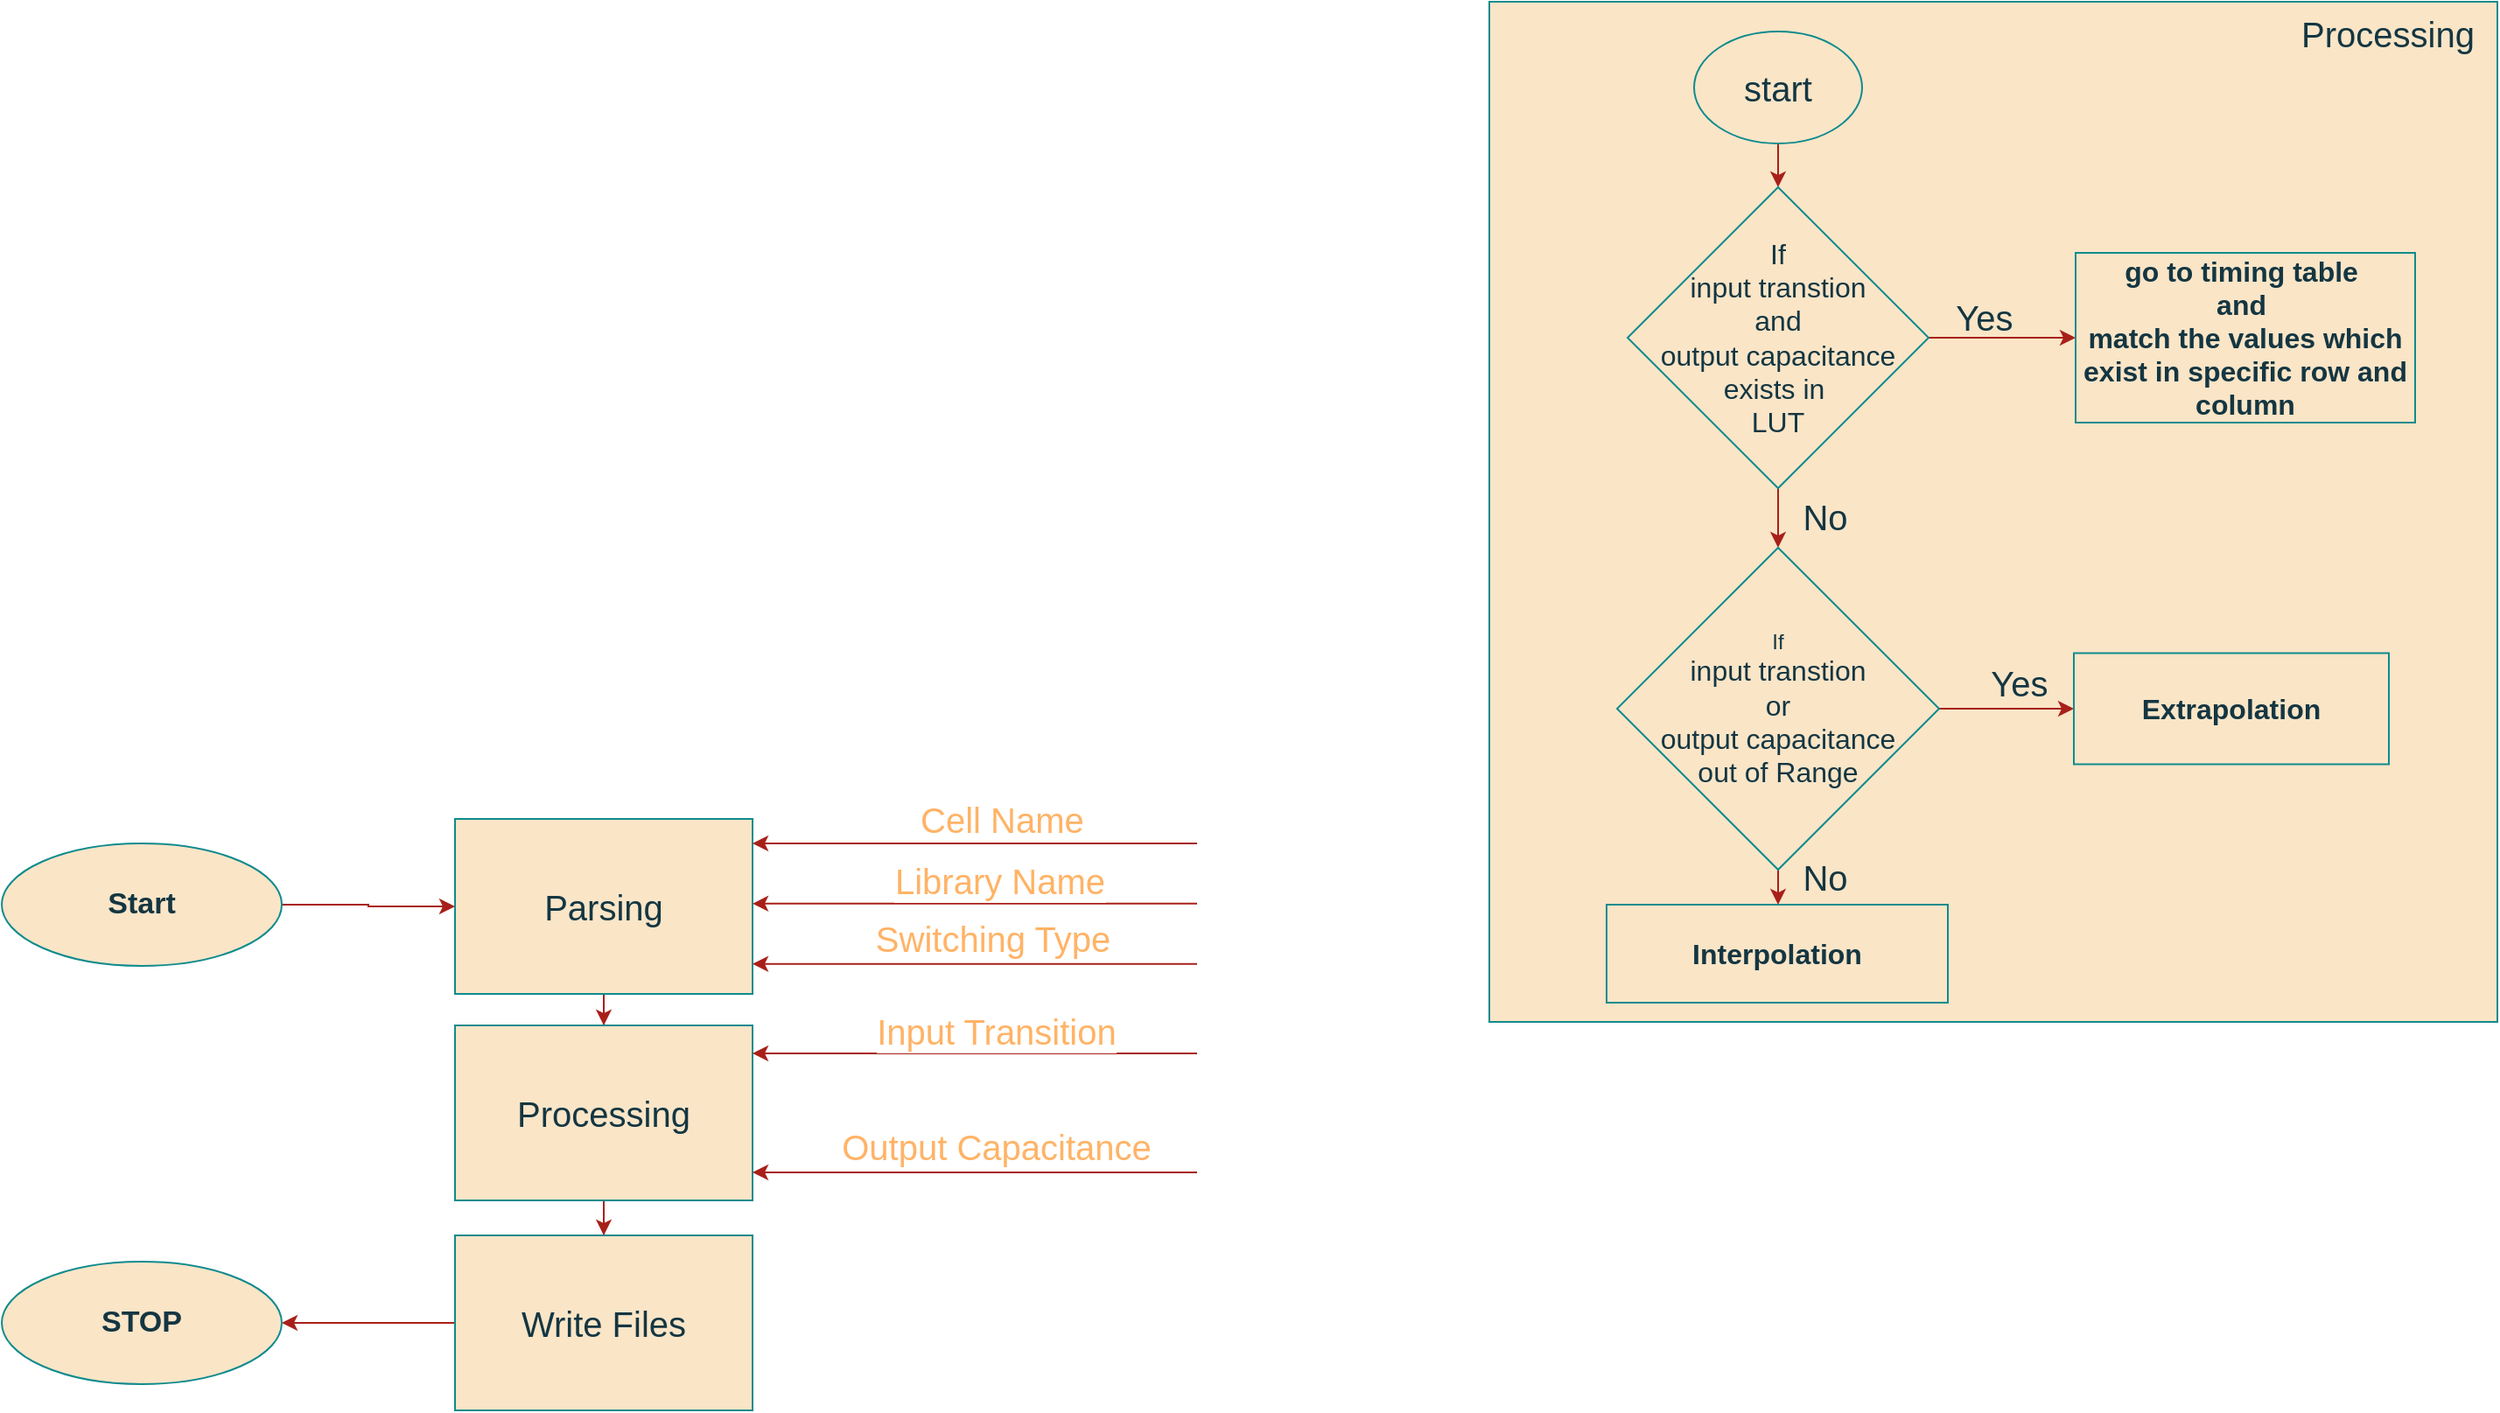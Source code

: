 <mxfile version="23.0.2" type="device">
  <diagram name="Page-1" id="ohK9q0nOrOuLNIZQizud">
    <mxGraphModel dx="1235" dy="1131" grid="0" gridSize="10" guides="1" tooltips="1" connect="1" arrows="1" fold="1" page="0" pageScale="1" pageWidth="850" pageHeight="1100" math="0" shadow="0">
      <root>
        <mxCell id="0" />
        <mxCell id="1" parent="0" />
        <mxCell id="BRuhdG0xrZjON0aZppQ_-4" value="" style="edgeStyle=orthogonalEdgeStyle;rounded=0;orthogonalLoop=1;jettySize=auto;html=1;labelBackgroundColor=none;fontColor=default;strokeColor=#A8201A;" edge="1" parent="1" source="BRuhdG0xrZjON0aZppQ_-2" target="BRuhdG0xrZjON0aZppQ_-3">
          <mxGeometry relative="1" as="geometry" />
        </mxCell>
        <mxCell id="BRuhdG0xrZjON0aZppQ_-2" value="&lt;b&gt;&lt;font style=&quot;font-size: 17px;&quot;&gt;Start&lt;/font&gt;&lt;/b&gt;" style="ellipse;whiteSpace=wrap;html=1;labelBackgroundColor=none;fillColor=#FAE5C7;strokeColor=#0F8B8D;fontColor=#143642;" vertex="1" parent="1">
          <mxGeometry x="86" y="236" width="160" height="70" as="geometry" />
        </mxCell>
        <mxCell id="BRuhdG0xrZjON0aZppQ_-8" value="" style="edgeStyle=orthogonalEdgeStyle;rounded=0;orthogonalLoop=1;jettySize=auto;html=1;labelBackgroundColor=none;fontColor=default;strokeColor=#A8201A;" edge="1" parent="1" source="BRuhdG0xrZjON0aZppQ_-3" target="BRuhdG0xrZjON0aZppQ_-5">
          <mxGeometry relative="1" as="geometry" />
        </mxCell>
        <mxCell id="BRuhdG0xrZjON0aZppQ_-3" value="&lt;font style=&quot;font-size: 20px;&quot;&gt;Parsing&lt;/font&gt;" style="rounded=0;whiteSpace=wrap;html=1;labelBackgroundColor=none;fillColor=#FAE5C7;strokeColor=#0F8B8D;fontColor=#143642;" vertex="1" parent="1">
          <mxGeometry x="345" y="222" width="170" height="100" as="geometry" />
        </mxCell>
        <mxCell id="BRuhdG0xrZjON0aZppQ_-9" style="edgeStyle=orthogonalEdgeStyle;rounded=0;orthogonalLoop=1;jettySize=auto;html=1;exitX=0.5;exitY=1;exitDx=0;exitDy=0;labelBackgroundColor=none;fontColor=default;strokeColor=#A8201A;" edge="1" parent="1" source="BRuhdG0xrZjON0aZppQ_-5" target="BRuhdG0xrZjON0aZppQ_-6">
          <mxGeometry relative="1" as="geometry" />
        </mxCell>
        <mxCell id="BRuhdG0xrZjON0aZppQ_-5" value="&lt;font style=&quot;font-size: 20px;&quot;&gt;Processing&lt;/font&gt;" style="rounded=0;whiteSpace=wrap;html=1;labelBackgroundColor=none;fillColor=#FAE5C7;strokeColor=#0F8B8D;fontColor=#143642;" vertex="1" parent="1">
          <mxGeometry x="345" y="340" width="170" height="100" as="geometry" />
        </mxCell>
        <mxCell id="BRuhdG0xrZjON0aZppQ_-10" value="" style="edgeStyle=orthogonalEdgeStyle;rounded=0;orthogonalLoop=1;jettySize=auto;html=1;labelBackgroundColor=none;fontColor=default;strokeColor=#A8201A;" edge="1" parent="1" source="BRuhdG0xrZjON0aZppQ_-6" target="BRuhdG0xrZjON0aZppQ_-7">
          <mxGeometry relative="1" as="geometry" />
        </mxCell>
        <mxCell id="BRuhdG0xrZjON0aZppQ_-6" value="&lt;font style=&quot;font-size: 20px;&quot;&gt;Write Files&lt;/font&gt;" style="rounded=0;whiteSpace=wrap;html=1;labelBackgroundColor=none;fillColor=#FAE5C7;strokeColor=#0F8B8D;fontColor=#143642;" vertex="1" parent="1">
          <mxGeometry x="345" y="460" width="170" height="100" as="geometry" />
        </mxCell>
        <mxCell id="BRuhdG0xrZjON0aZppQ_-7" value="&lt;b&gt;&lt;font style=&quot;font-size: 17px;&quot;&gt;STOP&lt;/font&gt;&lt;/b&gt;" style="ellipse;whiteSpace=wrap;html=1;labelBackgroundColor=none;fillColor=#FAE5C7;strokeColor=#0F8B8D;fontColor=#143642;" vertex="1" parent="1">
          <mxGeometry x="86" y="475" width="160" height="70" as="geometry" />
        </mxCell>
        <mxCell id="BRuhdG0xrZjON0aZppQ_-11" value="" style="endArrow=classic;html=1;rounded=0;strokeColor=#A8201A;fontColor=#143642;fillColor=#FAE5C7;entryX=1;entryY=0.5;entryDx=0;entryDy=0;" edge="1" parent="1">
          <mxGeometry width="50" height="50" relative="1" as="geometry">
            <mxPoint x="769" y="270.41" as="sourcePoint" />
            <mxPoint x="515" y="270.41" as="targetPoint" />
          </mxGeometry>
        </mxCell>
        <mxCell id="BRuhdG0xrZjON0aZppQ_-12" value="" style="endArrow=classic;html=1;rounded=0;strokeColor=#A8201A;fontColor=#143642;fillColor=#FAE5C7;entryX=1;entryY=0.5;entryDx=0;entryDy=0;" edge="1" parent="1">
          <mxGeometry width="50" height="50" relative="1" as="geometry">
            <mxPoint x="769" y="356" as="sourcePoint" />
            <mxPoint x="515" y="356" as="targetPoint" />
          </mxGeometry>
        </mxCell>
        <mxCell id="BRuhdG0xrZjON0aZppQ_-13" value="" style="endArrow=classic;html=1;rounded=0;strokeColor=#A8201A;fontColor=#143642;fillColor=#FAE5C7;entryX=1;entryY=0.5;entryDx=0;entryDy=0;" edge="1" parent="1">
          <mxGeometry width="50" height="50" relative="1" as="geometry">
            <mxPoint x="769" y="424" as="sourcePoint" />
            <mxPoint x="515" y="424" as="targetPoint" />
          </mxGeometry>
        </mxCell>
        <mxCell id="BRuhdG0xrZjON0aZppQ_-15" value="" style="endArrow=classic;html=1;rounded=0;strokeColor=#A8201A;fontColor=#143642;fillColor=#FAE5C7;entryX=1;entryY=0.5;entryDx=0;entryDy=0;" edge="1" parent="1">
          <mxGeometry width="50" height="50" relative="1" as="geometry">
            <mxPoint x="769" y="236" as="sourcePoint" />
            <mxPoint x="515" y="236" as="targetPoint" />
          </mxGeometry>
        </mxCell>
        <mxCell id="BRuhdG0xrZjON0aZppQ_-17" value="&lt;font color=&quot;#ffb366&quot; style=&quot;font-size: 20px;&quot;&gt;Cell Name&amp;nbsp;&lt;/font&gt;" style="edgeLabel;html=1;align=center;verticalAlign=middle;resizable=0;points=[];fontColor=#143642;" vertex="1" connectable="0" parent="BRuhdG0xrZjON0aZppQ_-15">
          <mxGeometry x="-0.133" y="3" relative="1" as="geometry">
            <mxPoint x="1" y="-17" as="offset" />
          </mxGeometry>
        </mxCell>
        <mxCell id="BRuhdG0xrZjON0aZppQ_-16" value="" style="endArrow=classic;html=1;rounded=0;strokeColor=#A8201A;fontColor=#143642;fillColor=#FAE5C7;entryX=1;entryY=0.5;entryDx=0;entryDy=0;" edge="1" parent="1">
          <mxGeometry width="50" height="50" relative="1" as="geometry">
            <mxPoint x="769" y="304.82" as="sourcePoint" />
            <mxPoint x="515" y="304.82" as="targetPoint" />
          </mxGeometry>
        </mxCell>
        <mxCell id="BRuhdG0xrZjON0aZppQ_-19" value="&lt;font color=&quot;#ffb366&quot; style=&quot;font-size: 20px;&quot;&gt;Library Name&lt;/font&gt;" style="edgeLabel;html=1;align=center;verticalAlign=middle;resizable=0;points=[];fontColor=#143642;" vertex="1" connectable="0" parent="1">
          <mxGeometry x="661.002" y="234" as="geometry">
            <mxPoint x="-5" y="23" as="offset" />
          </mxGeometry>
        </mxCell>
        <mxCell id="BRuhdG0xrZjON0aZppQ_-20" value="&lt;font color=&quot;#ffb366&quot;&gt;&lt;span style=&quot;font-size: 20px;&quot;&gt;Switching Type&lt;/span&gt;&lt;/font&gt;" style="edgeLabel;html=1;align=center;verticalAlign=middle;resizable=0;points=[];fontColor=#143642;" vertex="1" connectable="0" parent="1">
          <mxGeometry x="654.002" y="292" as="geometry">
            <mxPoint x="-2" y="-2" as="offset" />
          </mxGeometry>
        </mxCell>
        <mxCell id="BRuhdG0xrZjON0aZppQ_-21" value="&lt;font color=&quot;#ffb366&quot;&gt;&lt;span style=&quot;font-size: 20px;&quot;&gt;Input Transition&lt;/span&gt;&lt;/font&gt;" style="edgeLabel;html=1;align=center;verticalAlign=middle;resizable=0;points=[];fontColor=#143642;" vertex="1" connectable="0" parent="1">
          <mxGeometry x="654.002" y="343" as="geometry" />
        </mxCell>
        <mxCell id="BRuhdG0xrZjON0aZppQ_-22" value="&lt;font color=&quot;#ffb366&quot; style=&quot;font-size: 20px;&quot;&gt;Output Capacitance&lt;/font&gt;" style="edgeLabel;html=1;align=center;verticalAlign=middle;resizable=0;points=[];fontColor=#143642;" vertex="1" connectable="0" parent="1">
          <mxGeometry x="654.002" y="409" as="geometry" />
        </mxCell>
        <mxCell id="BRuhdG0xrZjON0aZppQ_-23" value="" style="rounded=0;whiteSpace=wrap;html=1;strokeColor=#0F8B8D;fontColor=#143642;fillColor=#FAE5C7;movable=1;resizable=1;rotatable=1;deletable=1;editable=1;locked=0;connectable=1;" vertex="1" parent="1">
          <mxGeometry x="936" y="-245" width="576" height="583" as="geometry" />
        </mxCell>
        <mxCell id="BRuhdG0xrZjON0aZppQ_-24" value="&lt;font style=&quot;font-size: 20px;&quot;&gt;Processing&lt;/font&gt;" style="text;html=1;strokeColor=none;fillColor=none;align=center;verticalAlign=middle;whiteSpace=wrap;rounded=0;fontColor=#143642;" vertex="1" parent="1">
          <mxGeometry x="1396" y="-242" width="107" height="30" as="geometry" />
        </mxCell>
        <mxCell id="BRuhdG0xrZjON0aZppQ_-27" style="edgeStyle=orthogonalEdgeStyle;rounded=0;orthogonalLoop=1;jettySize=auto;html=1;exitX=0.5;exitY=1;exitDx=0;exitDy=0;entryX=0.5;entryY=0;entryDx=0;entryDy=0;strokeColor=#A8201A;fontColor=#143642;fillColor=#FAE5C7;" edge="1" parent="1" source="BRuhdG0xrZjON0aZppQ_-25" target="BRuhdG0xrZjON0aZppQ_-26">
          <mxGeometry relative="1" as="geometry" />
        </mxCell>
        <mxCell id="BRuhdG0xrZjON0aZppQ_-25" value="&lt;font style=&quot;font-size: 20px;&quot;&gt;start&lt;/font&gt;" style="ellipse;whiteSpace=wrap;html=1;strokeColor=#0F8B8D;fontColor=#143642;fillColor=#FAE5C7;" vertex="1" parent="1">
          <mxGeometry x="1053" y="-228" width="96" height="64" as="geometry" />
        </mxCell>
        <mxCell id="BRuhdG0xrZjON0aZppQ_-29" style="edgeStyle=orthogonalEdgeStyle;rounded=0;orthogonalLoop=1;jettySize=auto;html=1;exitX=1;exitY=0.5;exitDx=0;exitDy=0;entryX=0;entryY=0.5;entryDx=0;entryDy=0;strokeColor=#A8201A;fontColor=#143642;fillColor=#FAE5C7;" edge="1" parent="1" source="BRuhdG0xrZjON0aZppQ_-26" target="BRuhdG0xrZjON0aZppQ_-28">
          <mxGeometry relative="1" as="geometry" />
        </mxCell>
        <mxCell id="BRuhdG0xrZjON0aZppQ_-37" style="edgeStyle=orthogonalEdgeStyle;rounded=0;orthogonalLoop=1;jettySize=auto;html=1;exitX=0.5;exitY=1;exitDx=0;exitDy=0;entryX=0.5;entryY=0;entryDx=0;entryDy=0;strokeColor=#A8201A;fontColor=#143642;fillColor=#FAE5C7;" edge="1" parent="1" source="BRuhdG0xrZjON0aZppQ_-26" target="BRuhdG0xrZjON0aZppQ_-36">
          <mxGeometry relative="1" as="geometry" />
        </mxCell>
        <mxCell id="BRuhdG0xrZjON0aZppQ_-26" value="&lt;font style=&quot;font-size: 16px;&quot;&gt;If&lt;br&gt;input transtion &lt;br&gt;and&lt;br&gt;output capacitance&lt;br&gt;exists in&amp;nbsp;&lt;br&gt;LUT&lt;/font&gt;" style="rhombus;whiteSpace=wrap;html=1;strokeColor=#0F8B8D;fontColor=#143642;fillColor=#FAE5C7;" vertex="1" parent="1">
          <mxGeometry x="1015" y="-139" width="172" height="172" as="geometry" />
        </mxCell>
        <mxCell id="BRuhdG0xrZjON0aZppQ_-28" value="&lt;font style=&quot;font-size: 16px;&quot;&gt;&lt;b&gt;go to timing table&amp;nbsp;&lt;br&gt;and&amp;nbsp;&lt;br&gt;match the values which exist in specific row and column&lt;/b&gt;&lt;/font&gt;" style="rounded=0;whiteSpace=wrap;html=1;strokeColor=#0F8B8D;fontColor=#143642;fillColor=#FAE5C7;" vertex="1" parent="1">
          <mxGeometry x="1271" y="-101.5" width="194" height="97" as="geometry" />
        </mxCell>
        <mxCell id="BRuhdG0xrZjON0aZppQ_-33" value="&lt;font style=&quot;font-size: 20px;&quot;&gt;Yes&lt;/font&gt;" style="text;html=1;strokeColor=none;fillColor=none;align=center;verticalAlign=middle;whiteSpace=wrap;rounded=0;fontColor=#143642;" vertex="1" parent="1">
          <mxGeometry x="1178" y="-94" width="82" height="58" as="geometry" />
        </mxCell>
        <mxCell id="BRuhdG0xrZjON0aZppQ_-40" style="edgeStyle=orthogonalEdgeStyle;rounded=0;orthogonalLoop=1;jettySize=auto;html=1;exitX=0.5;exitY=1;exitDx=0;exitDy=0;strokeColor=#A8201A;fontColor=#143642;fillColor=#FAE5C7;" edge="1" parent="1" source="BRuhdG0xrZjON0aZppQ_-36" target="BRuhdG0xrZjON0aZppQ_-39">
          <mxGeometry relative="1" as="geometry" />
        </mxCell>
        <mxCell id="BRuhdG0xrZjON0aZppQ_-44" style="edgeStyle=orthogonalEdgeStyle;rounded=0;orthogonalLoop=1;jettySize=auto;html=1;exitX=1;exitY=0.5;exitDx=0;exitDy=0;entryX=0;entryY=0.5;entryDx=0;entryDy=0;strokeColor=#A8201A;fontColor=#143642;fillColor=#FAE5C7;" edge="1" parent="1" source="BRuhdG0xrZjON0aZppQ_-36" target="BRuhdG0xrZjON0aZppQ_-38">
          <mxGeometry relative="1" as="geometry" />
        </mxCell>
        <mxCell id="BRuhdG0xrZjON0aZppQ_-36" value="If&lt;br style=&quot;font-size: 16px;&quot;&gt;&lt;span style=&quot;font-size: 16px;&quot;&gt;input transtion&lt;/span&gt;&lt;br style=&quot;font-size: 16px;&quot;&gt;&lt;span style=&quot;font-size: 16px;&quot;&gt;or&lt;/span&gt;&lt;br style=&quot;font-size: 16px;&quot;&gt;&lt;span style=&quot;font-size: 16px;&quot;&gt;output capacitance&lt;/span&gt;&lt;br style=&quot;font-size: 16px;&quot;&gt;&lt;span style=&quot;font-size: 16px;&quot;&gt;out of Range&lt;/span&gt;" style="rhombus;whiteSpace=wrap;html=1;strokeColor=#0F8B8D;fontColor=#143642;fillColor=#FAE5C7;" vertex="1" parent="1">
          <mxGeometry x="1009" y="67" width="184" height="184" as="geometry" />
        </mxCell>
        <mxCell id="BRuhdG0xrZjON0aZppQ_-38" value="&lt;span style=&quot;font-size: 16px;&quot;&gt;&lt;b&gt;Extrapolation&lt;/b&gt;&lt;/span&gt;" style="rounded=0;whiteSpace=wrap;html=1;strokeColor=#0F8B8D;fontColor=#143642;fillColor=#FAE5C7;" vertex="1" parent="1">
          <mxGeometry x="1270" y="127.25" width="180" height="63.5" as="geometry" />
        </mxCell>
        <mxCell id="BRuhdG0xrZjON0aZppQ_-39" value="&lt;span style=&quot;font-size: 16px;&quot;&gt;&lt;b&gt;Interpolation&lt;/b&gt;&lt;/span&gt;" style="rounded=0;whiteSpace=wrap;html=1;strokeColor=#0F8B8D;fontColor=#143642;fillColor=#FAE5C7;" vertex="1" parent="1">
          <mxGeometry x="1003" y="271" width="195" height="56" as="geometry" />
        </mxCell>
        <mxCell id="BRuhdG0xrZjON0aZppQ_-41" value="&lt;font style=&quot;font-size: 20px;&quot;&gt;No&lt;/font&gt;" style="text;html=1;strokeColor=none;fillColor=none;align=center;verticalAlign=middle;whiteSpace=wrap;rounded=0;fontColor=#143642;" vertex="1" parent="1">
          <mxGeometry x="1087" y="20" width="82" height="58" as="geometry" />
        </mxCell>
        <mxCell id="BRuhdG0xrZjON0aZppQ_-42" value="&lt;font style=&quot;font-size: 20px;&quot;&gt;No&lt;/font&gt;" style="text;html=1;strokeColor=none;fillColor=none;align=center;verticalAlign=middle;whiteSpace=wrap;rounded=0;fontColor=#143642;" vertex="1" parent="1">
          <mxGeometry x="1087" y="226" width="82" height="58" as="geometry" />
        </mxCell>
        <mxCell id="BRuhdG0xrZjON0aZppQ_-43" value="&lt;font style=&quot;font-size: 20px;&quot;&gt;Yes&lt;/font&gt;" style="text;html=1;strokeColor=none;fillColor=none;align=center;verticalAlign=middle;whiteSpace=wrap;rounded=0;fontColor=#143642;" vertex="1" parent="1">
          <mxGeometry x="1198" y="115" width="82" height="58" as="geometry" />
        </mxCell>
      </root>
    </mxGraphModel>
  </diagram>
</mxfile>
